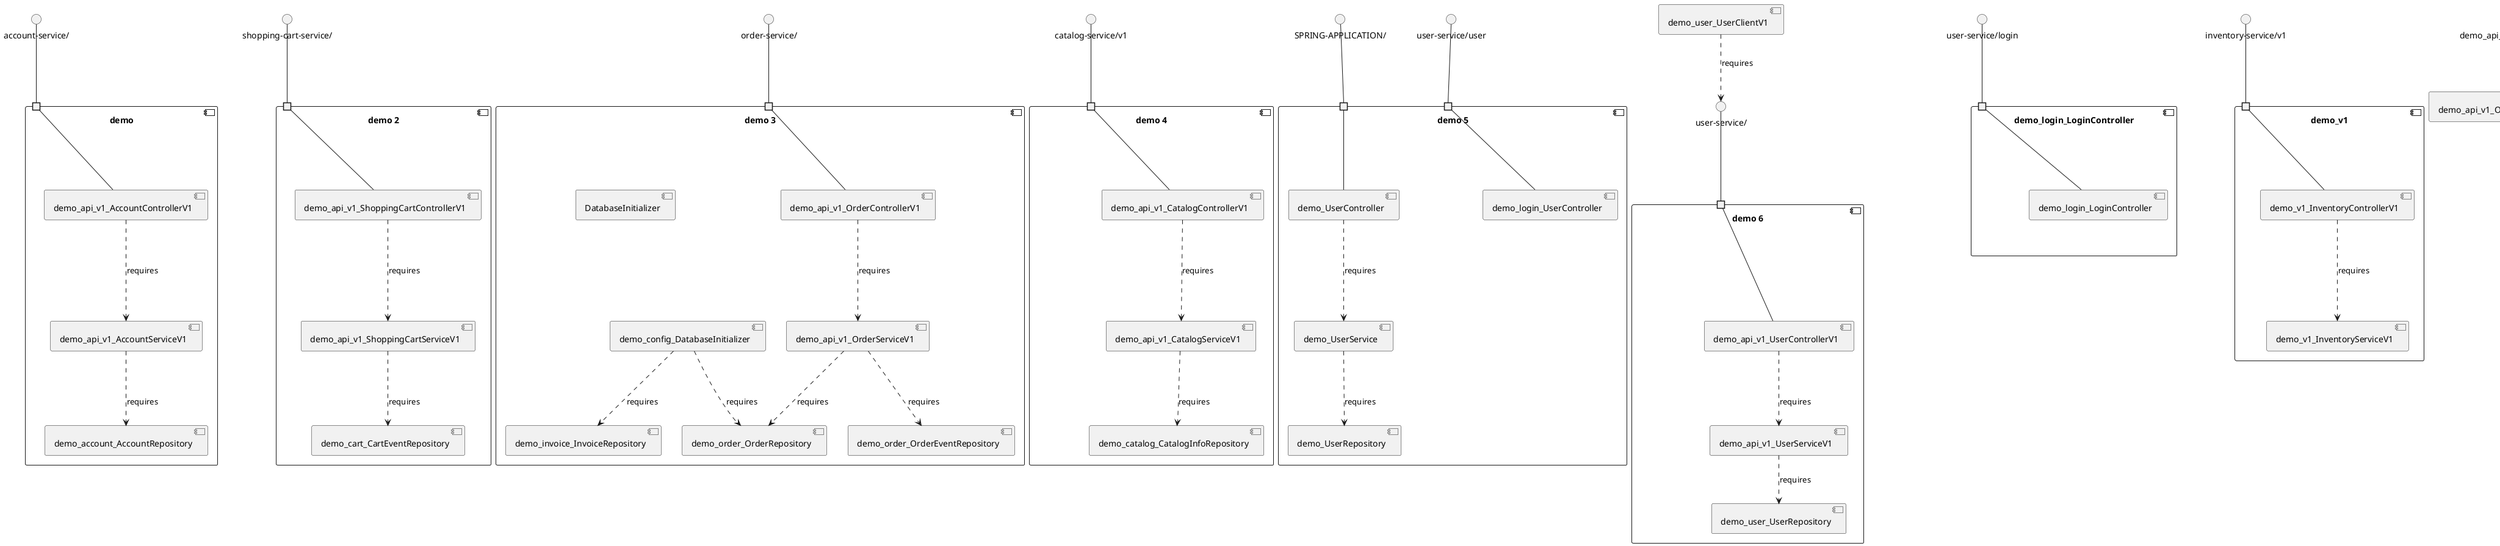 @startuml
skinparam fixCircleLabelOverlapping true
skinparam componentStyle uml2
component "demo\n\n\n\n\n\n" {
[demo_api_v1_AccountServiceV1]
[demo_account_AccountRepository]
[demo_api_v1_AccountControllerV1]
portin " " as demo_requires_account_service_
[demo_api_v1_AccountControllerV1]..>[demo_api_v1_AccountServiceV1] : requires
[demo_api_v1_AccountServiceV1]..>[demo_account_AccountRepository] : requires
"demo_requires_account_service_"--[demo_api_v1_AccountControllerV1]
}
interface "account-service/" as interface.account_service_
interface.account_service_--"demo_requires_account_service_"
component "demo 2\n\n\n\n\n\n" {
[demo_api_v1_ShoppingCartControllerV1]
[demo_cart_CartEventRepository]
[demo_api_v1_ShoppingCartServiceV1]
portin " " as demo_2_requires_shopping_cart_service_
[demo_api_v1_ShoppingCartServiceV1]..>[demo_cart_CartEventRepository] : requires
[demo_api_v1_ShoppingCartControllerV1]..>[demo_api_v1_ShoppingCartServiceV1] : requires
"demo_2_requires_shopping_cart_service_"--[demo_api_v1_ShoppingCartControllerV1]
}
interface "shopping-cart-service/" as interface.shopping_cart_service_
interface.shopping_cart_service_--"demo_2_requires_shopping_cart_service_"
component "demo 3\n\n\n\n\n\n" {
[demo_api_v1_OrderServiceV1]
[demo_api_v1_OrderControllerV1]
[demo_order_OrderRepository]
[demo_config_DatabaseInitializer]
[demo_order_OrderEventRepository]
[DatabaseInitializer]
[demo_invoice_InvoiceRepository]
portin " " as demo_3_requires_order_service_
[demo_api_v1_OrderServiceV1]..>[demo_order_OrderRepository] : requires
[demo_api_v1_OrderControllerV1]..>[demo_api_v1_OrderServiceV1] : requires
[demo_config_DatabaseInitializer]..>[demo_order_OrderRepository] : requires
[demo_config_DatabaseInitializer]..>[demo_invoice_InvoiceRepository] : requires
[demo_api_v1_OrderServiceV1]..>[demo_order_OrderEventRepository] : requires
"demo_3_requires_order_service_"--[demo_api_v1_OrderControllerV1]
}
interface "order-service/" as interface.order_service_
interface.order_service_--"demo_3_requires_order_service_"
component "demo 4\n\n\n\n\n\n" {
[demo_api_v1_CatalogControllerV1]
[demo_api_v1_CatalogServiceV1]
[demo_catalog_CatalogInfoRepository]
portin " " as demo_4_requires_catalog_service_v1
[demo_api_v1_CatalogServiceV1]..>[demo_catalog_CatalogInfoRepository] : requires
[demo_api_v1_CatalogControllerV1]..>[demo_api_v1_CatalogServiceV1] : requires
"demo_4_requires_catalog_service_v1"--[demo_api_v1_CatalogControllerV1]
}
interface "catalog-service/v1" as interface.catalog_service_v1
interface.catalog_service_v1--"demo_4_requires_catalog_service_v1"
component "demo 5\n\n\n\n\n\n" {
[demo_UserController]
[demo_UserRepository]
[demo_UserService]
[demo_login_UserController]
portin " " as demo_5_requires_SPRING_APPLICATION_
portin " " as demo_5_requires_user_service_user
[demo_UserService]..>[demo_UserRepository] : requires
[demo_UserController]..>[demo_UserService] : requires
"demo_5_requires_user_service_user"--[demo_login_UserController]
"demo_5_requires_SPRING_APPLICATION_"--[demo_UserController]
}
interface "SPRING-APPLICATION/" as interface.SPRING_APPLICATION_
interface.SPRING_APPLICATION_--"demo_5_requires_SPRING_APPLICATION_"
interface "user-service/user" as interface.user_service_user
interface.user_service_user--"demo_5_requires_user_service_user"
component "demo 6\n\n\n\n\n\n" {
[demo_user_UserRepository]
[demo_api_v1_UserServiceV1]
[demo_api_v1_UserControllerV1]
portin " " as demo_6_requires_user_service_
[demo_api_v1_UserServiceV1]..>[demo_user_UserRepository] : requires
[demo_api_v1_UserControllerV1]..>[demo_api_v1_UserServiceV1] : requires
"demo_6_requires_user_service_"--[demo_api_v1_UserControllerV1]
}
interface "user-service/" as interface.user_service_
interface.user_service_--"demo_6_requires_user_service_"
component "demo_login_LoginController\n\n\n\n\n\n" {
[demo_login_LoginController]
portin " " as demo_login_LoginController_requires_user_service_login
"demo_login_LoginController_requires_user_service_login"--[demo_login_LoginController]
}
interface "user-service/login" as interface.user_service_login
interface.user_service_login--"demo_login_LoginController_requires_user_service_login"
component "demo_v1\n\n\n\n\n\n" {
[demo_v1_InventoryServiceV1]
[demo_v1_InventoryControllerV1]
portin " " as demo_v1_requires_inventory_service_v1
[demo_v1_InventoryControllerV1]..>[demo_v1_InventoryServiceV1] : requires
"demo_v1_requires_inventory_service_v1"--[demo_v1_InventoryControllerV1]
}
interface "inventory-service/v1" as interface.inventory_service_v1
interface.inventory_service_v1--"demo_v1_requires_inventory_service_v1"
interface "demo_api_v1_OAuth2RestTemplate$2" as interface.demo_api_v1_OAuth2RestTemplate_2
interface.demo_api_v1_OAuth2RestTemplate_2--[demo_api_v1_OAuth2RestTemplate_2_Provider]
interface "demo_api_v1_OAuth2RestTemplate$3" as interface.demo_api_v1_OAuth2RestTemplate_3
interface.demo_api_v1_OAuth2RestTemplate_3--[demo_api_v1_OAuth2RestTemplate_3_Provider]
interface "demo_api_v1_OAuth2RestTemplate" as interface.demo_api_v1_OAuth2RestTemplate
interface.demo_api_v1_OAuth2RestTemplate--[demo_api_v1_OAuth2RestTemplate_Provider]
interface "demo_api_v1_RestTemplate$2" as interface.demo_api_v1_RestTemplate_2
interface.demo_api_v1_RestTemplate_2--[demo_api_v1_RestTemplate_2_Provider]
interface "demo_api_v1_RestTemplate" as interface.demo_api_v1_RestTemplate
interface.demo_api_v1_RestTemplate--[demo_api_v1_RestTemplate_Provider]
interface "demo_inventory_InventoryRepository" as interface.demo_inventory_InventoryRepository
interface.demo_inventory_InventoryRepository--[demo_inventory_InventoryRepository_Provider]
interface "demo_login_AuthenticationManager" as interface.demo_login_AuthenticationManager
interface.demo_login_AuthenticationManager--[demo_login_AuthenticationManager_Provider]
interface "demo_login_ClientDetailsService" as interface.demo_login_ClientDetailsService
interface.demo_login_ClientDetailsService--[demo_login_ClientDetailsService_Provider]
interface "demo_login_HttpSessionSecurityContextRepository" as interface.demo_login_HttpSessionSecurityContextRepository
interface.demo_login_HttpSessionSecurityContextRepository--[demo_login_HttpSessionSecurityContextRepository_Provider]
interface "demo_product_ProductRepository" as interface.demo_product_ProductRepository
interface.demo_product_ProductRepository--[demo_product_ProductRepository_Provider]
interface "user-service/" as interface.user_service_
[demo_user_UserClientV1]..>interface.user_service_ : requires
interface "demo_v1_Session" as interface.demo_v1_Session
interface.demo_v1_Session--[demo_v1_Session_Provider]

@enduml
